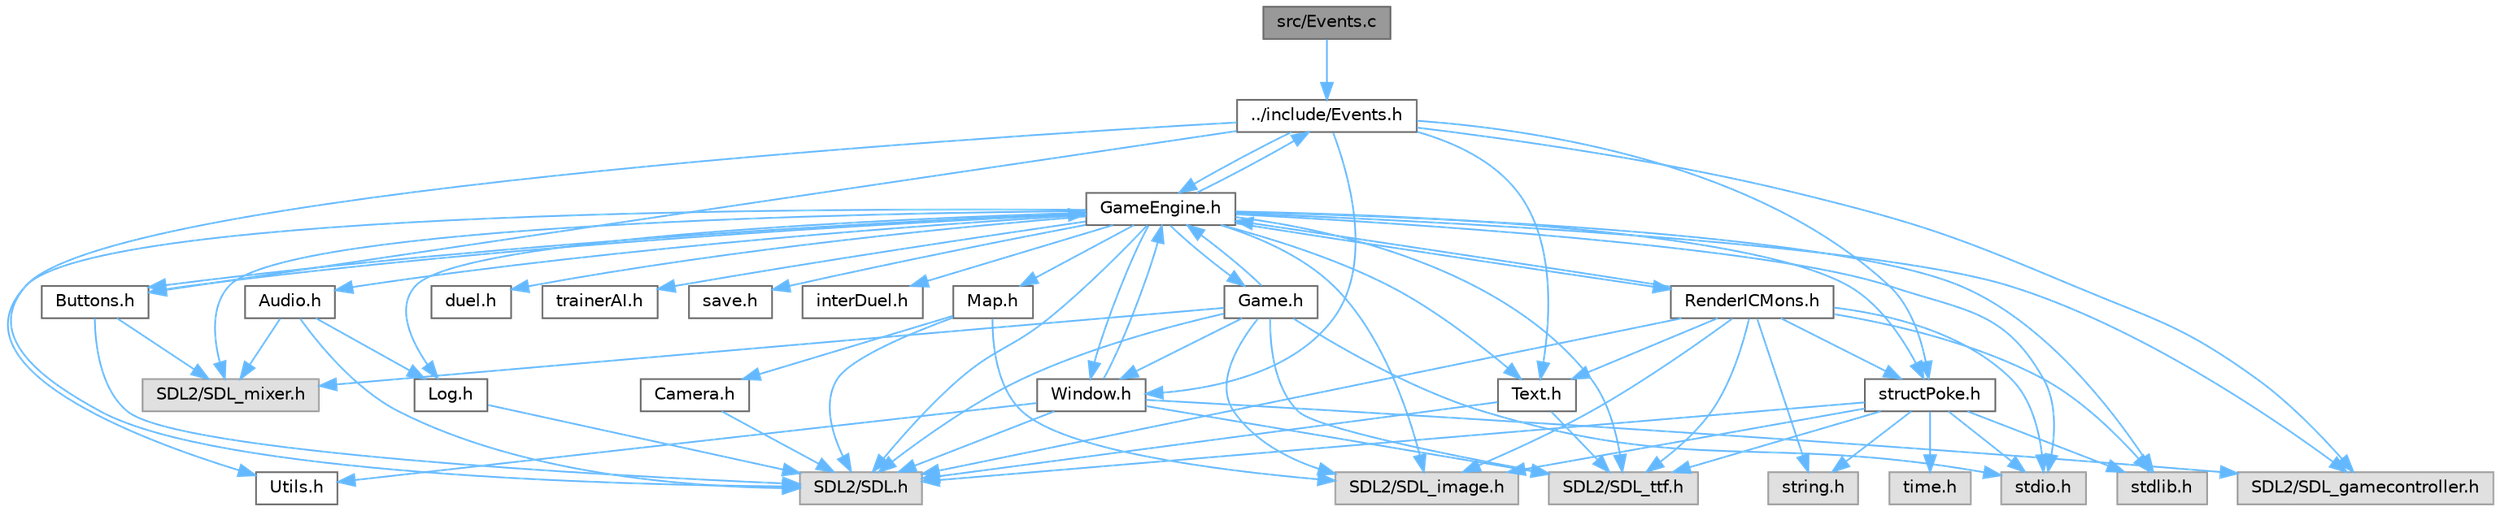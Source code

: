 digraph "src/Events.c"
{
 // LATEX_PDF_SIZE
  bgcolor="transparent";
  edge [fontname=Helvetica,fontsize=10,labelfontname=Helvetica,labelfontsize=10];
  node [fontname=Helvetica,fontsize=10,shape=box,height=0.2,width=0.4];
  Node1 [id="Node000001",label="src/Events.c",height=0.2,width=0.4,color="gray40", fillcolor="grey60", style="filled", fontcolor="black",tooltip=" "];
  Node1 -> Node2 [id="edge72_Node000001_Node000002",color="steelblue1",style="solid",tooltip=" "];
  Node2 [id="Node000002",label="../include/Events.h",height=0.2,width=0.4,color="grey40", fillcolor="white", style="filled",URL="$d0/dbb/Events_8h.html",tooltip=" "];
  Node2 -> Node3 [id="edge73_Node000002_Node000003",color="steelblue1",style="solid",tooltip=" "];
  Node3 [id="Node000003",label="GameEngine.h",height=0.2,width=0.4,color="grey40", fillcolor="white", style="filled",URL="$d7/d1f/GameEngine_8h.html",tooltip=" "];
  Node3 -> Node4 [id="edge74_Node000003_Node000004",color="steelblue1",style="solid",tooltip=" "];
  Node4 [id="Node000004",label="SDL2/SDL.h",height=0.2,width=0.4,color="grey60", fillcolor="#E0E0E0", style="filled",tooltip=" "];
  Node3 -> Node5 [id="edge75_Node000003_Node000005",color="steelblue1",style="solid",tooltip=" "];
  Node5 [id="Node000005",label="SDL2/SDL_mixer.h",height=0.2,width=0.4,color="grey60", fillcolor="#E0E0E0", style="filled",tooltip=" "];
  Node3 -> Node6 [id="edge76_Node000003_Node000006",color="steelblue1",style="solid",tooltip=" "];
  Node6 [id="Node000006",label="SDL2/SDL_image.h",height=0.2,width=0.4,color="grey60", fillcolor="#E0E0E0", style="filled",tooltip=" "];
  Node3 -> Node7 [id="edge77_Node000003_Node000007",color="steelblue1",style="solid",tooltip=" "];
  Node7 [id="Node000007",label="SDL2/SDL_ttf.h",height=0.2,width=0.4,color="grey60", fillcolor="#E0E0E0", style="filled",tooltip=" "];
  Node3 -> Node8 [id="edge78_Node000003_Node000008",color="steelblue1",style="solid",tooltip=" "];
  Node8 [id="Node000008",label="SDL2/SDL_gamecontroller.h",height=0.2,width=0.4,color="grey60", fillcolor="#E0E0E0", style="filled",tooltip=" "];
  Node3 -> Node9 [id="edge79_Node000003_Node000009",color="steelblue1",style="solid",tooltip=" "];
  Node9 [id="Node000009",label="stdio.h",height=0.2,width=0.4,color="grey60", fillcolor="#E0E0E0", style="filled",tooltip=" "];
  Node3 -> Node10 [id="edge80_Node000003_Node000010",color="steelblue1",style="solid",tooltip=" "];
  Node10 [id="Node000010",label="stdlib.h",height=0.2,width=0.4,color="grey60", fillcolor="#E0E0E0", style="filled",tooltip=" "];
  Node3 -> Node11 [id="edge81_Node000003_Node000011",color="steelblue1",style="solid",tooltip=" "];
  Node11 [id="Node000011",label="Log.h",height=0.2,width=0.4,color="grey40", fillcolor="white", style="filled",URL="$d1/d45/Log_8h.html",tooltip=" "];
  Node11 -> Node4 [id="edge82_Node000011_Node000004",color="steelblue1",style="solid",tooltip=" "];
  Node3 -> Node12 [id="edge83_Node000003_Node000012",color="steelblue1",style="solid",tooltip=" "];
  Node12 [id="Node000012",label="Audio.h",height=0.2,width=0.4,color="grey40", fillcolor="white", style="filled",URL="$d8/daa/Audio_8h.html",tooltip=" "];
  Node12 -> Node11 [id="edge84_Node000012_Node000011",color="steelblue1",style="solid",tooltip=" "];
  Node12 -> Node5 [id="edge85_Node000012_Node000005",color="steelblue1",style="solid",tooltip=" "];
  Node12 -> Node4 [id="edge86_Node000012_Node000004",color="steelblue1",style="solid",tooltip=" "];
  Node3 -> Node13 [id="edge87_Node000003_Node000013",color="steelblue1",style="solid",tooltip=" "];
  Node13 [id="Node000013",label="Buttons.h",height=0.2,width=0.4,color="grey40", fillcolor="white", style="filled",URL="$d3/d70/Buttons_8h.html",tooltip=" "];
  Node13 -> Node4 [id="edge88_Node000013_Node000004",color="steelblue1",style="solid",tooltip=" "];
  Node13 -> Node5 [id="edge89_Node000013_Node000005",color="steelblue1",style="solid",tooltip=" "];
  Node13 -> Node3 [id="edge90_Node000013_Node000003",color="steelblue1",style="solid",tooltip=" "];
  Node3 -> Node14 [id="edge91_Node000003_Node000014",color="steelblue1",style="solid",tooltip=" "];
  Node14 [id="Node000014",label="structPoke.h",height=0.2,width=0.4,color="grey40", fillcolor="white", style="filled",URL="$da/d71/structPoke_8h.html",tooltip=" "];
  Node14 -> Node9 [id="edge92_Node000014_Node000009",color="steelblue1",style="solid",tooltip=" "];
  Node14 -> Node10 [id="edge93_Node000014_Node000010",color="steelblue1",style="solid",tooltip=" "];
  Node14 -> Node15 [id="edge94_Node000014_Node000015",color="steelblue1",style="solid",tooltip=" "];
  Node15 [id="Node000015",label="time.h",height=0.2,width=0.4,color="grey60", fillcolor="#E0E0E0", style="filled",tooltip=" "];
  Node14 -> Node16 [id="edge95_Node000014_Node000016",color="steelblue1",style="solid",tooltip=" "];
  Node16 [id="Node000016",label="string.h",height=0.2,width=0.4,color="grey60", fillcolor="#E0E0E0", style="filled",tooltip=" "];
  Node14 -> Node4 [id="edge96_Node000014_Node000004",color="steelblue1",style="solid",tooltip=" "];
  Node14 -> Node6 [id="edge97_Node000014_Node000006",color="steelblue1",style="solid",tooltip=" "];
  Node14 -> Node7 [id="edge98_Node000014_Node000007",color="steelblue1",style="solid",tooltip=" "];
  Node3 -> Node17 [id="edge99_Node000003_Node000017",color="steelblue1",style="solid",tooltip=" "];
  Node17 [id="Node000017",label="duel.h",height=0.2,width=0.4,color="grey40", fillcolor="white", style="filled",URL="$d6/d8e/duel_8h.html",tooltip=" "];
  Node3 -> Node18 [id="edge100_Node000003_Node000018",color="steelblue1",style="solid",tooltip=" "];
  Node18 [id="Node000018",label="trainerAI.h",height=0.2,width=0.4,color="grey40", fillcolor="white", style="filled",URL="$df/d27/trainerAI_8h.html",tooltip=" "];
  Node3 -> Node19 [id="edge101_Node000003_Node000019",color="steelblue1",style="solid",tooltip=" "];
  Node19 [id="Node000019",label="save.h",height=0.2,width=0.4,color="grey40", fillcolor="white", style="filled",URL="$d5/d5e/save_8h.html",tooltip=" "];
  Node3 -> Node20 [id="edge102_Node000003_Node000020",color="steelblue1",style="solid",tooltip=" "];
  Node20 [id="Node000020",label="interDuel.h",height=0.2,width=0.4,color="grey40", fillcolor="white", style="filled",URL="$da/d1d/interDuel_8h.html",tooltip=" "];
  Node3 -> Node21 [id="edge103_Node000003_Node000021",color="steelblue1",style="solid",tooltip=" "];
  Node21 [id="Node000021",label="Utils.h",height=0.2,width=0.4,color="grey40", fillcolor="white", style="filled",URL="$d9/ded/Utils_8h.html",tooltip=" "];
  Node3 -> Node22 [id="edge104_Node000003_Node000022",color="steelblue1",style="solid",tooltip=" "];
  Node22 [id="Node000022",label="Text.h",height=0.2,width=0.4,color="grey40", fillcolor="white", style="filled",URL="$d6/d35/Text_8h.html",tooltip=" "];
  Node22 -> Node4 [id="edge105_Node000022_Node000004",color="steelblue1",style="solid",tooltip=" "];
  Node22 -> Node7 [id="edge106_Node000022_Node000007",color="steelblue1",style="solid",tooltip=" "];
  Node3 -> Node23 [id="edge107_Node000003_Node000023",color="steelblue1",style="solid",tooltip=" "];
  Node23 [id="Node000023",label="Window.h",height=0.2,width=0.4,color="grey40", fillcolor="white", style="filled",URL="$d3/ded/Window_8h.html",tooltip=" "];
  Node23 -> Node4 [id="edge108_Node000023_Node000004",color="steelblue1",style="solid",tooltip=" "];
  Node23 -> Node7 [id="edge109_Node000023_Node000007",color="steelblue1",style="solid",tooltip=" "];
  Node23 -> Node8 [id="edge110_Node000023_Node000008",color="steelblue1",style="solid",tooltip=" "];
  Node23 -> Node3 [id="edge111_Node000023_Node000003",color="steelblue1",style="solid",tooltip=" "];
  Node23 -> Node21 [id="edge112_Node000023_Node000021",color="steelblue1",style="solid",tooltip=" "];
  Node3 -> Node24 [id="edge113_Node000003_Node000024",color="steelblue1",style="solid",tooltip=" "];
  Node24 [id="Node000024",label="Map.h",height=0.2,width=0.4,color="grey40", fillcolor="white", style="filled",URL="$df/d79/Map_8h.html",tooltip=" "];
  Node24 -> Node4 [id="edge114_Node000024_Node000004",color="steelblue1",style="solid",tooltip=" "];
  Node24 -> Node6 [id="edge115_Node000024_Node000006",color="steelblue1",style="solid",tooltip=" "];
  Node24 -> Node25 [id="edge116_Node000024_Node000025",color="steelblue1",style="solid",tooltip=" "];
  Node25 [id="Node000025",label="Camera.h",height=0.2,width=0.4,color="grey40", fillcolor="white", style="filled",URL="$dd/de4/Camera_8h.html",tooltip=" "];
  Node25 -> Node4 [id="edge117_Node000025_Node000004",color="steelblue1",style="solid",tooltip=" "];
  Node3 -> Node26 [id="edge118_Node000003_Node000026",color="steelblue1",style="solid",tooltip=" "];
  Node26 [id="Node000026",label="Game.h",height=0.2,width=0.4,color="grey40", fillcolor="white", style="filled",URL="$d3/d5f/Game_8h.html",tooltip=" "];
  Node26 -> Node4 [id="edge119_Node000026_Node000004",color="steelblue1",style="solid",tooltip=" "];
  Node26 -> Node5 [id="edge120_Node000026_Node000005",color="steelblue1",style="solid",tooltip=" "];
  Node26 -> Node6 [id="edge121_Node000026_Node000006",color="steelblue1",style="solid",tooltip=" "];
  Node26 -> Node7 [id="edge122_Node000026_Node000007",color="steelblue1",style="solid",tooltip=" "];
  Node26 -> Node9 [id="edge123_Node000026_Node000009",color="steelblue1",style="solid",tooltip=" "];
  Node26 -> Node23 [id="edge124_Node000026_Node000023",color="steelblue1",style="solid",tooltip=" "];
  Node26 -> Node3 [id="edge125_Node000026_Node000003",color="steelblue1",style="solid",tooltip=" "];
  Node3 -> Node2 [id="edge126_Node000003_Node000002",color="steelblue1",style="solid",tooltip=" "];
  Node3 -> Node27 [id="edge127_Node000003_Node000027",color="steelblue1",style="solid",tooltip=" "];
  Node27 [id="Node000027",label="RenderICMons.h",height=0.2,width=0.4,color="grey40", fillcolor="white", style="filled",URL="$d2/d98/RenderICMons_8h.html",tooltip=" "];
  Node27 -> Node4 [id="edge128_Node000027_Node000004",color="steelblue1",style="solid",tooltip=" "];
  Node27 -> Node6 [id="edge129_Node000027_Node000006",color="steelblue1",style="solid",tooltip=" "];
  Node27 -> Node7 [id="edge130_Node000027_Node000007",color="steelblue1",style="solid",tooltip=" "];
  Node27 -> Node9 [id="edge131_Node000027_Node000009",color="steelblue1",style="solid",tooltip=" "];
  Node27 -> Node10 [id="edge132_Node000027_Node000010",color="steelblue1",style="solid",tooltip=" "];
  Node27 -> Node16 [id="edge133_Node000027_Node000016",color="steelblue1",style="solid",tooltip=" "];
  Node27 -> Node3 [id="edge134_Node000027_Node000003",color="steelblue1",style="solid",tooltip=" "];
  Node27 -> Node22 [id="edge135_Node000027_Node000022",color="steelblue1",style="solid",tooltip=" "];
  Node27 -> Node14 [id="edge136_Node000027_Node000014",color="steelblue1",style="solid",tooltip=" "];
  Node2 -> Node23 [id="edge137_Node000002_Node000023",color="steelblue1",style="solid",tooltip=" "];
  Node2 -> Node13 [id="edge138_Node000002_Node000013",color="steelblue1",style="solid",tooltip=" "];
  Node2 -> Node22 [id="edge139_Node000002_Node000022",color="steelblue1",style="solid",tooltip=" "];
  Node2 -> Node14 [id="edge140_Node000002_Node000014",color="steelblue1",style="solid",tooltip=" "];
  Node2 -> Node4 [id="edge141_Node000002_Node000004",color="steelblue1",style="solid",tooltip=" "];
  Node2 -> Node8 [id="edge142_Node000002_Node000008",color="steelblue1",style="solid",tooltip=" "];
}
